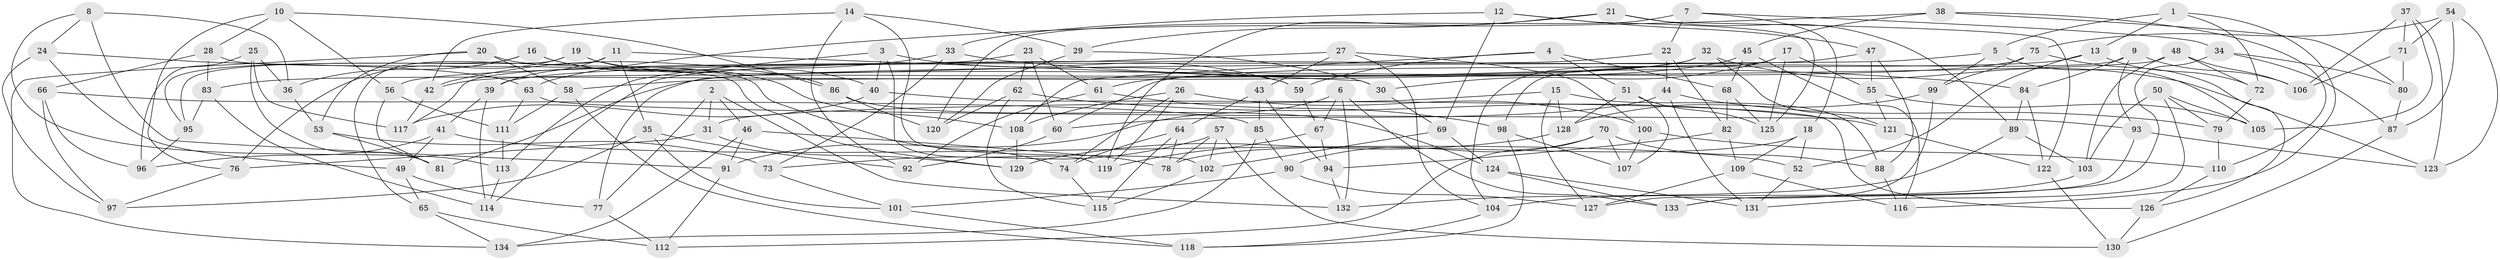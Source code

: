 // coarse degree distribution, {4: 0.4, 6: 0.5294117647058824, 5: 0.03529411764705882, 3: 0.03529411764705882}
// Generated by graph-tools (version 1.1) at 2025/24/03/03/25 07:24:27]
// undirected, 134 vertices, 268 edges
graph export_dot {
graph [start="1"]
  node [color=gray90,style=filled];
  1;
  2;
  3;
  4;
  5;
  6;
  7;
  8;
  9;
  10;
  11;
  12;
  13;
  14;
  15;
  16;
  17;
  18;
  19;
  20;
  21;
  22;
  23;
  24;
  25;
  26;
  27;
  28;
  29;
  30;
  31;
  32;
  33;
  34;
  35;
  36;
  37;
  38;
  39;
  40;
  41;
  42;
  43;
  44;
  45;
  46;
  47;
  48;
  49;
  50;
  51;
  52;
  53;
  54;
  55;
  56;
  57;
  58;
  59;
  60;
  61;
  62;
  63;
  64;
  65;
  66;
  67;
  68;
  69;
  70;
  71;
  72;
  73;
  74;
  75;
  76;
  77;
  78;
  79;
  80;
  81;
  82;
  83;
  84;
  85;
  86;
  87;
  88;
  89;
  90;
  91;
  92;
  93;
  94;
  95;
  96;
  97;
  98;
  99;
  100;
  101;
  102;
  103;
  104;
  105;
  106;
  107;
  108;
  109;
  110;
  111;
  112;
  113;
  114;
  115;
  116;
  117;
  118;
  119;
  120;
  121;
  122;
  123;
  124;
  125;
  126;
  127;
  128;
  129;
  130;
  131;
  132;
  133;
  134;
  1 -- 13;
  1 -- 72;
  1 -- 116;
  1 -- 5;
  2 -- 77;
  2 -- 31;
  2 -- 132;
  2 -- 46;
  3 -- 119;
  3 -- 113;
  3 -- 40;
  3 -- 59;
  4 -- 51;
  4 -- 68;
  4 -- 108;
  4 -- 59;
  5 -- 105;
  5 -- 99;
  5 -- 77;
  6 -- 133;
  6 -- 67;
  6 -- 132;
  6 -- 91;
  7 -- 18;
  7 -- 22;
  7 -- 34;
  7 -- 120;
  8 -- 24;
  8 -- 36;
  8 -- 91;
  8 -- 113;
  9 -- 93;
  9 -- 106;
  9 -- 84;
  9 -- 98;
  10 -- 76;
  10 -- 28;
  10 -- 56;
  10 -- 86;
  11 -- 65;
  11 -- 39;
  11 -- 35;
  11 -- 30;
  12 -- 125;
  12 -- 69;
  12 -- 33;
  12 -- 47;
  13 -- 72;
  13 -- 52;
  13 -- 60;
  14 -- 29;
  14 -- 42;
  14 -- 92;
  14 -- 102;
  15 -- 128;
  15 -- 127;
  15 -- 31;
  15 -- 88;
  16 -- 86;
  16 -- 95;
  16 -- 108;
  16 -- 36;
  17 -- 125;
  17 -- 55;
  17 -- 104;
  17 -- 30;
  18 -- 52;
  18 -- 78;
  18 -- 109;
  19 -- 76;
  19 -- 59;
  19 -- 95;
  19 -- 40;
  20 -- 134;
  20 -- 74;
  20 -- 53;
  20 -- 58;
  21 -- 119;
  21 -- 29;
  21 -- 89;
  21 -- 122;
  22 -- 82;
  22 -- 44;
  22 -- 39;
  23 -- 117;
  23 -- 61;
  23 -- 60;
  23 -- 62;
  24 -- 97;
  24 -- 63;
  24 -- 49;
  25 -- 81;
  25 -- 36;
  25 -- 96;
  25 -- 117;
  26 -- 100;
  26 -- 74;
  26 -- 119;
  26 -- 108;
  27 -- 43;
  27 -- 104;
  27 -- 100;
  27 -- 56;
  28 -- 83;
  28 -- 129;
  28 -- 66;
  29 -- 120;
  29 -- 30;
  30 -- 69;
  31 -- 129;
  31 -- 76;
  32 -- 123;
  32 -- 83;
  32 -- 121;
  32 -- 42;
  33 -- 73;
  33 -- 84;
  33 -- 42;
  34 -- 80;
  34 -- 87;
  34 -- 133;
  35 -- 101;
  35 -- 92;
  35 -- 97;
  36 -- 53;
  37 -- 106;
  37 -- 123;
  37 -- 71;
  37 -- 105;
  38 -- 63;
  38 -- 110;
  38 -- 80;
  38 -- 45;
  39 -- 41;
  39 -- 114;
  40 -- 117;
  40 -- 126;
  41 -- 52;
  41 -- 96;
  41 -- 49;
  42 -- 117;
  43 -- 85;
  43 -- 64;
  43 -- 94;
  44 -- 79;
  44 -- 60;
  44 -- 131;
  45 -- 116;
  45 -- 68;
  45 -- 61;
  46 -- 78;
  46 -- 134;
  46 -- 91;
  47 -- 55;
  47 -- 88;
  47 -- 114;
  48 -- 106;
  48 -- 103;
  48 -- 72;
  48 -- 58;
  49 -- 65;
  49 -- 77;
  50 -- 105;
  50 -- 103;
  50 -- 79;
  50 -- 131;
  51 -- 128;
  51 -- 107;
  51 -- 125;
  52 -- 131;
  53 -- 81;
  53 -- 73;
  54 -- 75;
  54 -- 123;
  54 -- 87;
  54 -- 71;
  55 -- 121;
  55 -- 105;
  56 -- 111;
  56 -- 81;
  57 -- 130;
  57 -- 102;
  57 -- 73;
  57 -- 78;
  58 -- 111;
  58 -- 118;
  59 -- 67;
  60 -- 92;
  61 -- 98;
  61 -- 92;
  62 -- 120;
  62 -- 115;
  62 -- 121;
  63 -- 111;
  63 -- 93;
  64 -- 115;
  64 -- 74;
  64 -- 78;
  65 -- 134;
  65 -- 112;
  66 -- 96;
  66 -- 85;
  66 -- 97;
  67 -- 119;
  67 -- 94;
  68 -- 82;
  68 -- 125;
  69 -- 124;
  69 -- 102;
  70 -- 107;
  70 -- 112;
  70 -- 90;
  70 -- 88;
  71 -- 106;
  71 -- 80;
  72 -- 79;
  73 -- 101;
  74 -- 115;
  75 -- 81;
  75 -- 99;
  75 -- 126;
  76 -- 97;
  77 -- 112;
  79 -- 110;
  80 -- 87;
  82 -- 109;
  82 -- 94;
  83 -- 95;
  83 -- 114;
  84 -- 89;
  84 -- 122;
  85 -- 134;
  85 -- 90;
  86 -- 120;
  86 -- 124;
  87 -- 130;
  88 -- 116;
  89 -- 103;
  89 -- 132;
  90 -- 127;
  90 -- 101;
  91 -- 112;
  93 -- 123;
  93 -- 133;
  94 -- 132;
  95 -- 96;
  98 -- 118;
  98 -- 107;
  99 -- 128;
  99 -- 127;
  100 -- 107;
  100 -- 110;
  101 -- 118;
  102 -- 115;
  103 -- 104;
  104 -- 118;
  108 -- 129;
  109 -- 116;
  109 -- 127;
  110 -- 126;
  111 -- 113;
  113 -- 114;
  121 -- 122;
  122 -- 130;
  124 -- 133;
  124 -- 131;
  126 -- 130;
  128 -- 129;
}
